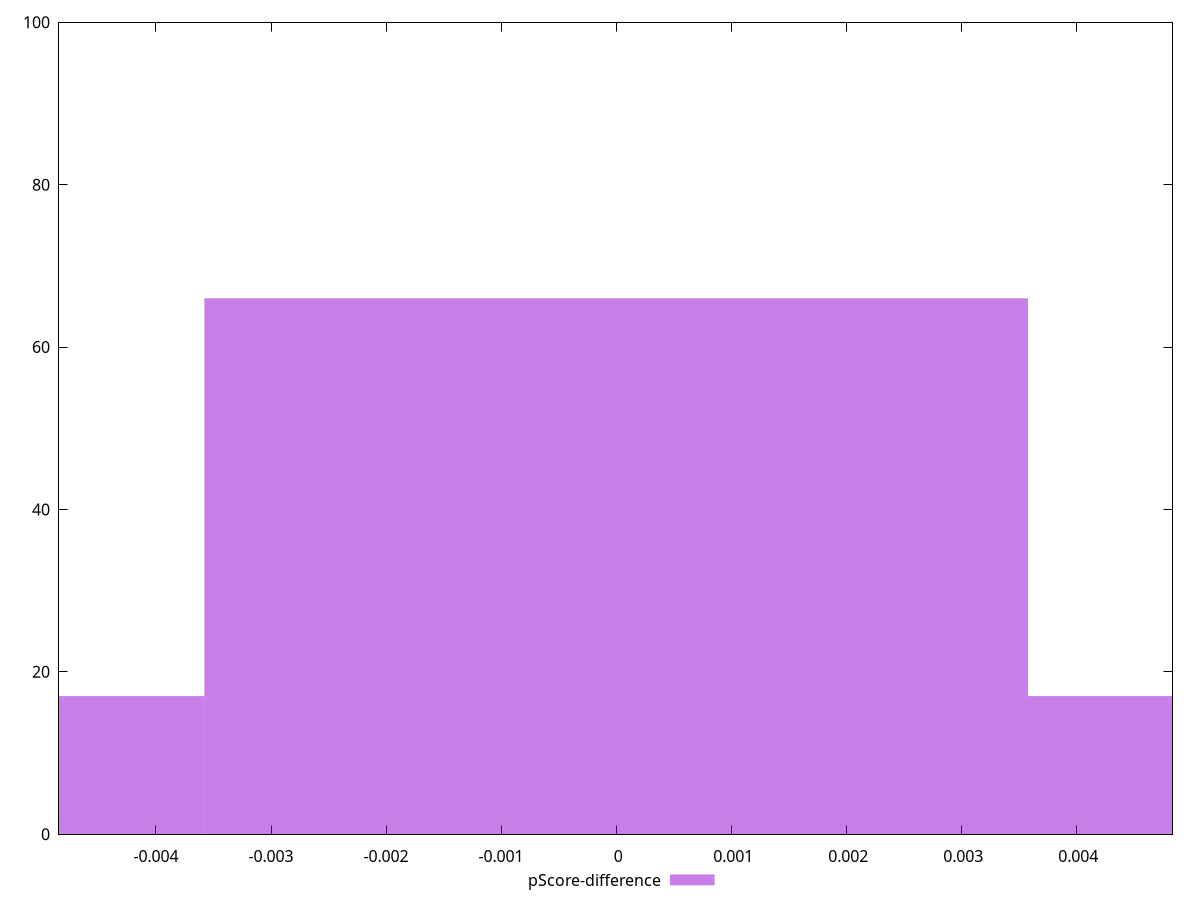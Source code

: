 reset

$pScoreDifference <<EOF
0 66
0.007159287944390904 17
-0.007159287944390904 17
EOF

set key outside below
set boxwidth 0.007159287944390904
set xrange [-0.004843094273023318:0.004836036984807057]
set yrange [0:100]
set trange [0:100]
set style fill transparent solid 0.5 noborder
set terminal svg size 640, 490 enhanced background rgb 'white'
set output "reports/report_00031_2021-02-24T23-18-18.084Z/total-blocking-time/samples/music/pScore-difference/histogram.svg"

plot $pScoreDifference title "pScore-difference" with boxes

reset

